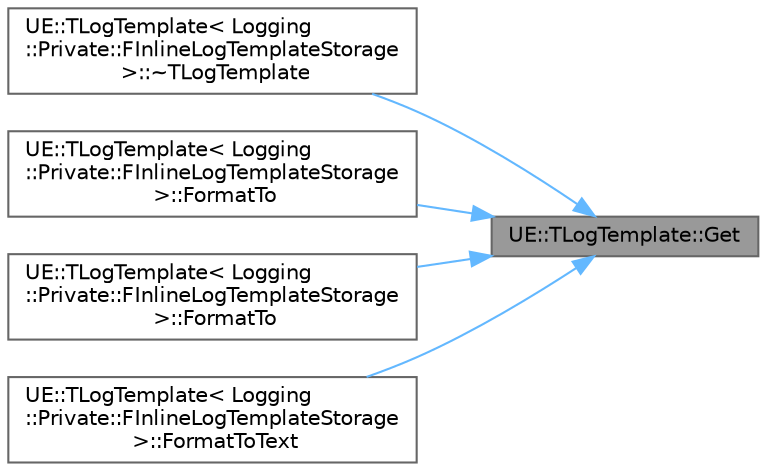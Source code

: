 digraph "UE::TLogTemplate::Get"
{
 // INTERACTIVE_SVG=YES
 // LATEX_PDF_SIZE
  bgcolor="transparent";
  edge [fontname=Helvetica,fontsize=10,labelfontname=Helvetica,labelfontsize=10];
  node [fontname=Helvetica,fontsize=10,shape=box,height=0.2,width=0.4];
  rankdir="RL";
  Node1 [id="Node000001",label="UE::TLogTemplate::Get",height=0.2,width=0.4,color="gray40", fillcolor="grey60", style="filled", fontcolor="black",tooltip=" "];
  Node1 -> Node2 [id="edge1_Node000001_Node000002",dir="back",color="steelblue1",style="solid",tooltip=" "];
  Node2 [id="Node000002",label="UE::TLogTemplate\< Logging\l::Private::FInlineLogTemplateStorage\l \>::~TLogTemplate",height=0.2,width=0.4,color="grey40", fillcolor="white", style="filled",URL="$df/d4e/classUE_1_1TLogTemplate.html#a4e9249cf1e20532c44c1ce60cae07102",tooltip=" "];
  Node1 -> Node3 [id="edge2_Node000001_Node000003",dir="back",color="steelblue1",style="solid",tooltip=" "];
  Node3 [id="Node000003",label="UE::TLogTemplate\< Logging\l::Private::FInlineLogTemplateStorage\l \>::FormatTo",height=0.2,width=0.4,color="grey40", fillcolor="white", style="filled",URL="$df/d4e/classUE_1_1TLogTemplate.html#a0a0c07ff991d67d0d6f760d57d153ece",tooltip=" "];
  Node1 -> Node4 [id="edge3_Node000001_Node000004",dir="back",color="steelblue1",style="solid",tooltip=" "];
  Node4 [id="Node000004",label="UE::TLogTemplate\< Logging\l::Private::FInlineLogTemplateStorage\l \>::FormatTo",height=0.2,width=0.4,color="grey40", fillcolor="white", style="filled",URL="$df/d4e/classUE_1_1TLogTemplate.html#aa5c6a8a54bb7d008f2a9670b306cec85",tooltip=" "];
  Node1 -> Node5 [id="edge4_Node000001_Node000005",dir="back",color="steelblue1",style="solid",tooltip=" "];
  Node5 [id="Node000005",label="UE::TLogTemplate\< Logging\l::Private::FInlineLogTemplateStorage\l \>::FormatToText",height=0.2,width=0.4,color="grey40", fillcolor="white", style="filled",URL="$df/d4e/classUE_1_1TLogTemplate.html#ada196cede9d65ca3f16268dbdfafb031",tooltip=" "];
}

